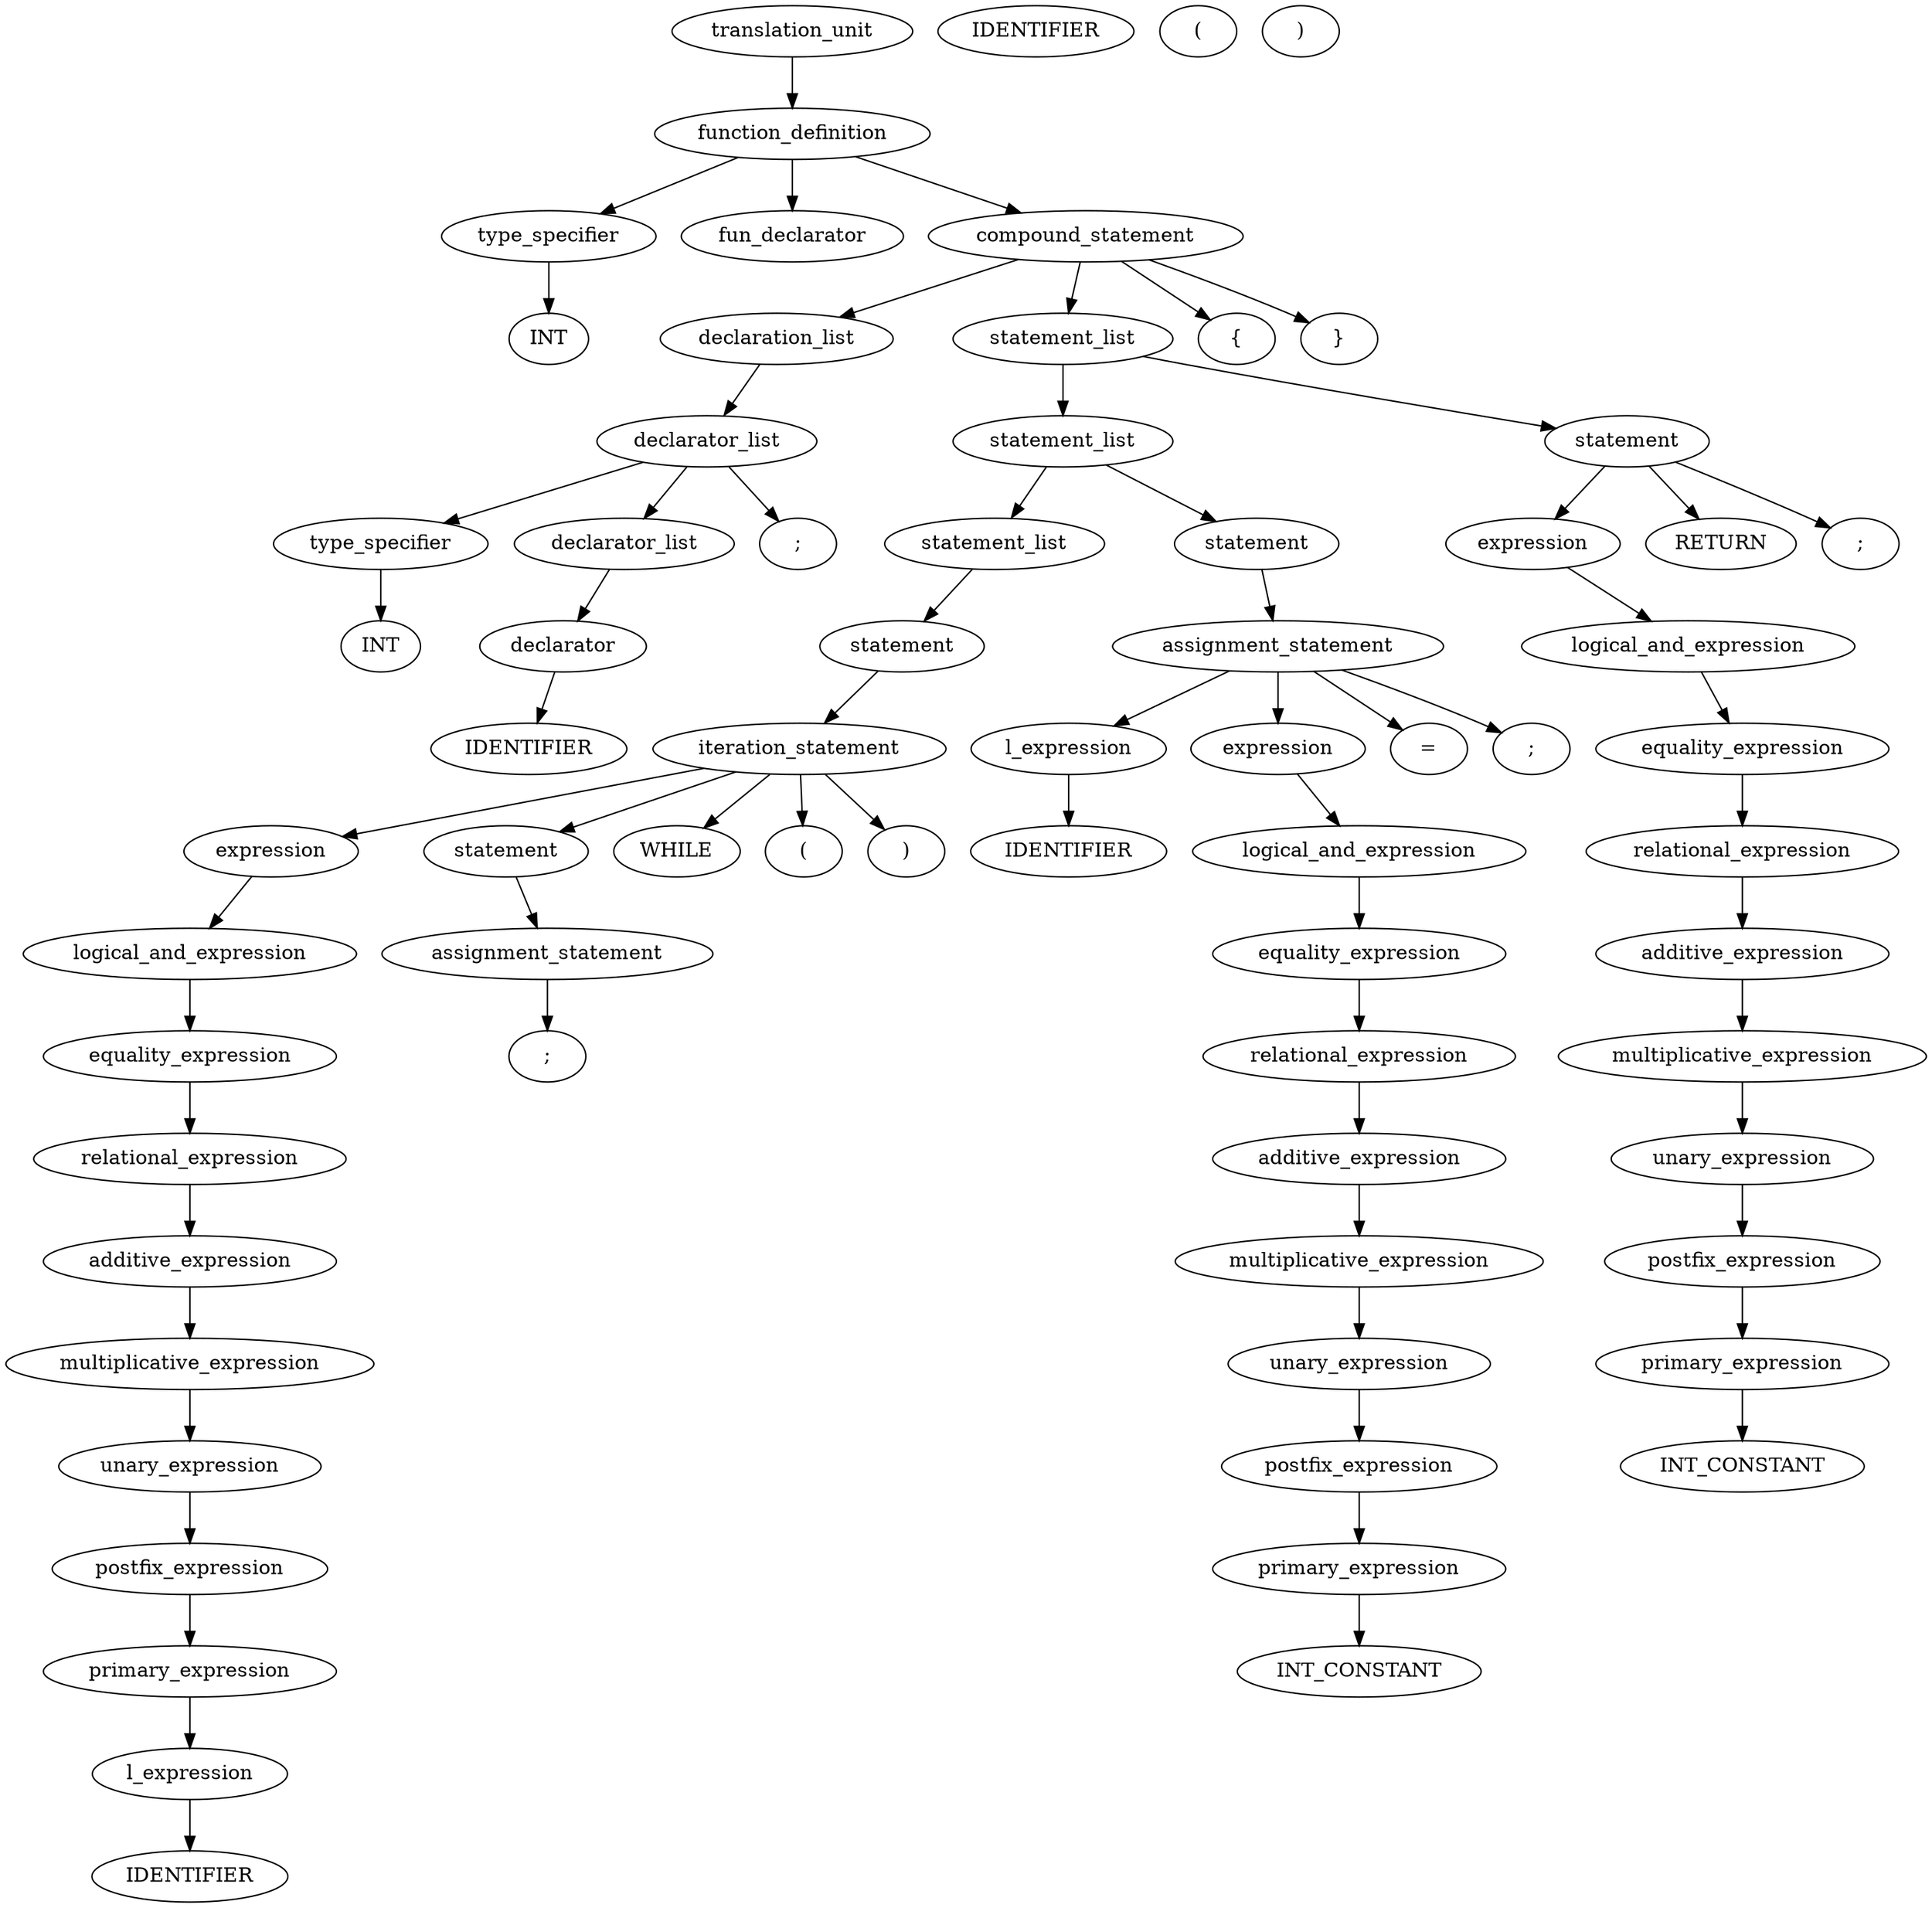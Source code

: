 digraph G{
	rank=same
type_specifier_1 [label="type_specifier"]
TERMINAL_2 [label="INT"]
type_specifier_1 -> TERMINAL_2
fun_declarator_3 [label="fun_declarator"]
TERMINAL_4 [label="IDENTIFIER"]
TERMINAL_5 [label="("]
TERMINAL_6 [label=")"]
type_specifier_7 [label="type_specifier"]
TERMINAL_8 [label="INT"]
type_specifier_7 -> TERMINAL_8
declarator_9 [label="declarator"]
TERMINAL_10 [label="IDENTIFIER"]
declarator_9 -> TERMINAL_10
declarator_list_11 [label="declarator_list"]
declarator_list_11 -> declarator_9
declaration_12 [label="declarator_list"]
TERMINAL_13 [label=";"]
declaration_12 -> { type_specifier_7 declarator_list_11 TERMINAL_13}
declaration_list_14 [label="declaration_list"]
declaration_list_14 -> declaration_12
l_expression_15 [label="l_expression"]
TERMINAL_16 [label="IDENTIFIER"]
l_expression_15 -> TERMINAL_16
primary_expression_17 [label="primary_expression"]
primary_expression_17 -> l_expression_15
postfix_expression_18 [label="postfix_expression"]
postfix_expression_18 -> primary_expression_17
unary_expression_19 [label="unary_expression"]
unary_expression_19 -> postfix_expression_18
multiplicative_expression_20 [label="multiplicative_expression"]
multiplicative_expression_20 -> unary_expression_19
additive_expression_21 [label="additive_expression"]
additive_expression_21 -> multiplicative_expression_20
relational_expression_22 [label="relational_expression"]
relational_expression_22 -> additive_expression_21
equality_expression_23 [label="equality_expression"]
equality_expression_23 -> relational_expression_22
logical_and_expression_24 [label="logical_and_expression"]
logical_and_expression_24 -> equality_expression_23
expression_25 [label="expression"]
expression_25 -> logical_and_expression_24
assignment_statement_26 [label="assignment_statement"]
TERMINAL_27 [label=";"]
assignment_statement_26 -> TERMINAL_27
statement_28 [label="statement"]
statement_28 -> assignment_statement_26
iteration_statement_29 [label="iteration_statement"]
TERMINAL_30 [label="WHILE"]
TERMINAL_31 [label="("]
TERMINAL_32 [label=")"]
iteration_statement_29 -> { TERMINAL_30 TERMINAL_31 expression_25 TERMINAL_32 statement_28}
statement_33 [label="statement"]
statement_33 -> iteration_statement_29
statement_list_34 [label="statement_list"]
statement_list_34 -> statement_33
l_expression_35 [label="l_expression"]
TERMINAL_36 [label="IDENTIFIER"]
l_expression_35 -> TERMINAL_36
primary_expression_37 [label="primary_expression"]
TERMINAL_38 [label="INT_CONSTANT"]
primary_expression_37 -> TERMINAL_38
postfix_expression_39 [label="postfix_expression"]
postfix_expression_39 -> primary_expression_37
unary_expression_40 [label="unary_expression"]
unary_expression_40 -> postfix_expression_39
multiplicative_expression_41 [label="multiplicative_expression"]
multiplicative_expression_41 -> unary_expression_40
additive_expression_42 [label="additive_expression"]
additive_expression_42 -> multiplicative_expression_41
relational_expression_43 [label="relational_expression"]
relational_expression_43 -> additive_expression_42
equality_expression_44 [label="equality_expression"]
equality_expression_44 -> relational_expression_43
logical_and_expression_45 [label="logical_and_expression"]
logical_and_expression_45 -> equality_expression_44
expression_46 [label="expression"]
expression_46 -> logical_and_expression_45
assignment_statement_47 [label="assignment_statement"]
TERMINAL_48 [label="="]
TERMINAL_49 [label=";"]
assignment_statement_47 -> {l_expression_35 TERMINAL_48 expression_46 TERMINAL_49 }
statement_50 [label="statement"]
statement_50 -> assignment_statement_47
statement_list_51 [label="statement_list"]
statement_list_51 -> {statement_list_34 statement_50}
primary_expression_52 [label="primary_expression"]
TERMINAL_53 [label="INT_CONSTANT"]
primary_expression_52 -> TERMINAL_53
postfix_expression_54 [label="postfix_expression"]
postfix_expression_54 -> primary_expression_52
unary_expression_55 [label="unary_expression"]
unary_expression_55 -> postfix_expression_54
multiplicative_expression_56 [label="multiplicative_expression"]
multiplicative_expression_56 -> unary_expression_55
additive_expression_57 [label="additive_expression"]
additive_expression_57 -> multiplicative_expression_56
relational_expression_58 [label="relational_expression"]
relational_expression_58 -> additive_expression_57
equality_expression_59 [label="equality_expression"]
equality_expression_59 -> relational_expression_58
logical_and_expression_60 [label="logical_and_expression"]
logical_and_expression_60 -> equality_expression_59
expression_61 [label="expression"]
expression_61 -> logical_and_expression_60
statement_62 [label="statement"]
TERMINAL_63 [label="RETURN"]
TERMINAL_64 [label=";"]
statement_62 -> {TERMINAL_63 expression_61 TERMINAL_64}
statement_list_65 [label="statement_list"]
statement_list_65 -> {statement_list_51 statement_62}
compound_statement_66 [label="compound_statement"]
TERMINAL_67 [label="{"]
TERMINAL_68 [label="}"]
compound_statement_66 -> {TERMINAL_67 declaration_list_14 statement_list_65 TERMINAL_68}
function_definition_69 [label="function_definition"]
function_definition_69 -> {type_specifier_1 fun_declarator_3 compound_statement_66}
	translation_unit_70 [label="translation_unit"]
	translation_unit_70 -> function_definition_69
}
